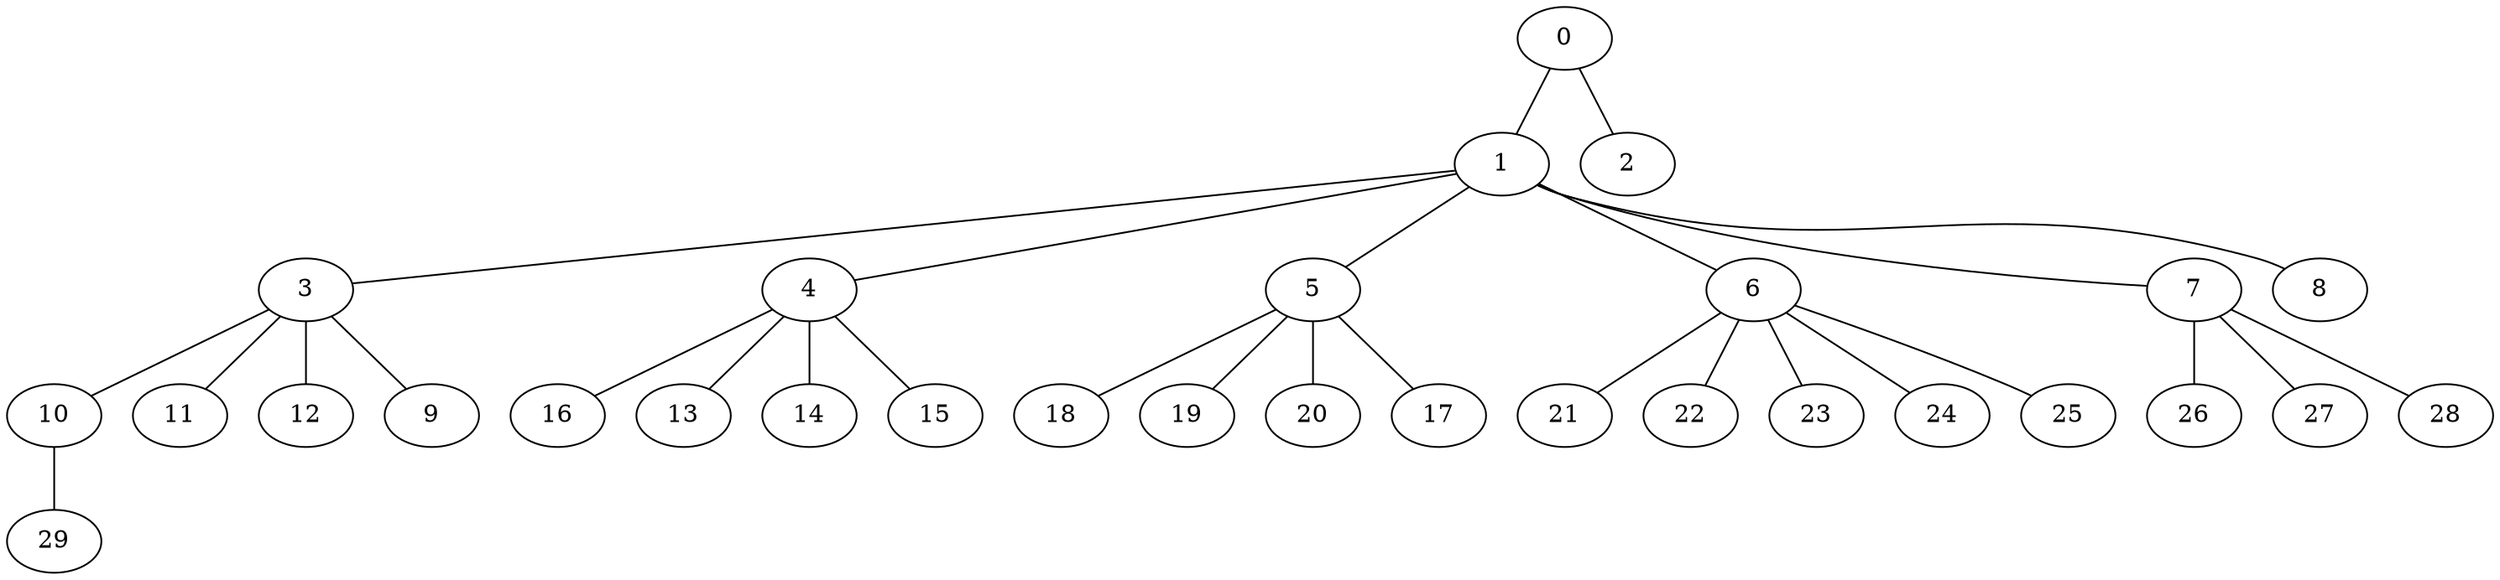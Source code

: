 
graph graphname {
    0 -- 1
0 -- 2
1 -- 3
1 -- 4
1 -- 5
1 -- 6
1 -- 7
1 -- 8
3 -- 10
3 -- 11
3 -- 12
3 -- 9
4 -- 16
4 -- 13
4 -- 14
4 -- 15
5 -- 18
5 -- 19
5 -- 20
5 -- 17
6 -- 21
6 -- 22
6 -- 23
6 -- 24
6 -- 25
7 -- 26
7 -- 27
7 -- 28
10 -- 29

}
